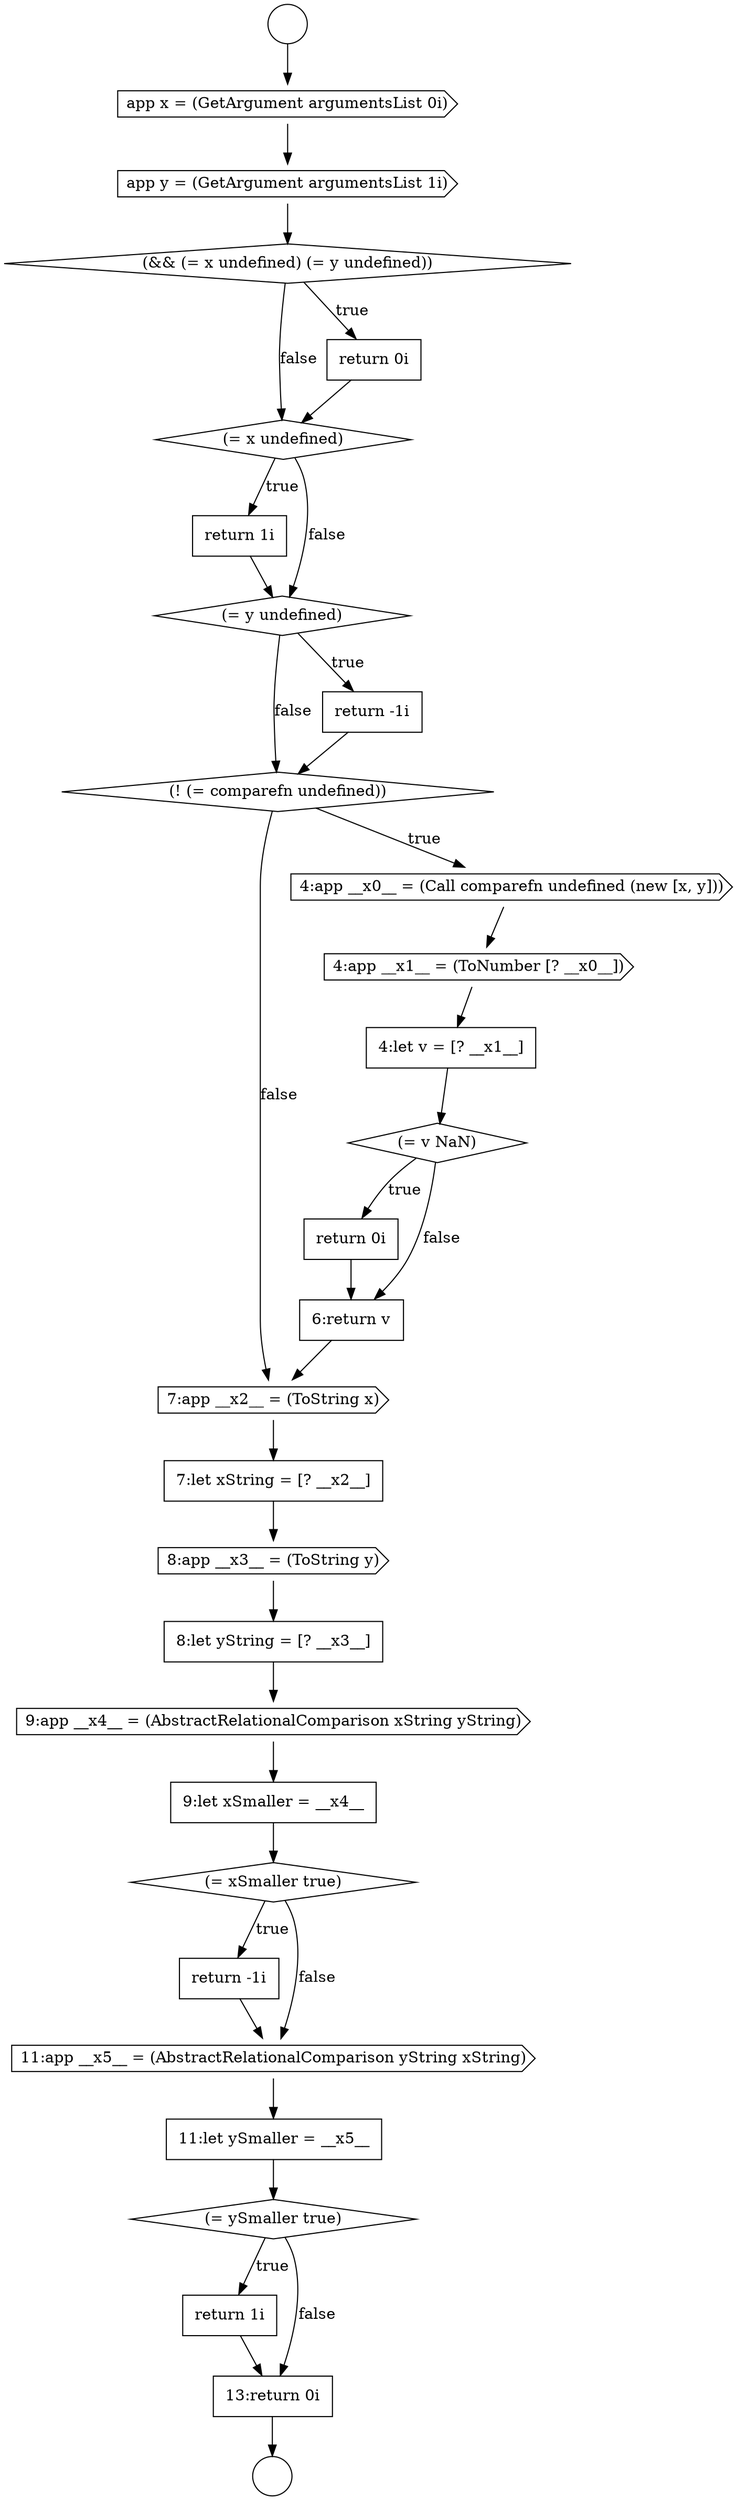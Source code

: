digraph {
  node14782 [shape=cds, label=<<font color="black">8:app __x3__ = (ToString y)</font>> color="black" fillcolor="white" style=filled]
  node14773 [shape=diamond, label=<<font color="black">(! (= comparefn undefined))</font>> color="black" fillcolor="white" style=filled]
  node14780 [shape=cds, label=<<font color="black">7:app __x2__ = (ToString x)</font>> color="black" fillcolor="white" style=filled]
  node14785 [shape=none, margin=0, label=<<font color="black">
    <table border="0" cellborder="1" cellspacing="0" cellpadding="10">
      <tr><td align="left">9:let xSmaller = __x4__</td></tr>
    </table>
  </font>> color="black" fillcolor="white" style=filled]
  node14789 [shape=none, margin=0, label=<<font color="black">
    <table border="0" cellborder="1" cellspacing="0" cellpadding="10">
      <tr><td align="left">11:let ySmaller = __x5__</td></tr>
    </table>
  </font>> color="black" fillcolor="white" style=filled]
  node14783 [shape=none, margin=0, label=<<font color="black">
    <table border="0" cellborder="1" cellspacing="0" cellpadding="10">
      <tr><td align="left">8:let yString = [? __x3__]</td></tr>
    </table>
  </font>> color="black" fillcolor="white" style=filled]
  node14784 [shape=cds, label=<<font color="black">9:app __x4__ = (AbstractRelationalComparison xString yString)</font>> color="black" fillcolor="white" style=filled]
  node14775 [shape=cds, label=<<font color="black">4:app __x1__ = (ToNumber [? __x0__])</font>> color="black" fillcolor="white" style=filled]
  node14778 [shape=none, margin=0, label=<<font color="black">
    <table border="0" cellborder="1" cellspacing="0" cellpadding="10">
      <tr><td align="left">return 0i</td></tr>
    </table>
  </font>> color="black" fillcolor="white" style=filled]
  node14781 [shape=none, margin=0, label=<<font color="black">
    <table border="0" cellborder="1" cellspacing="0" cellpadding="10">
      <tr><td align="left">7:let xString = [? __x2__]</td></tr>
    </table>
  </font>> color="black" fillcolor="white" style=filled]
  node14791 [shape=none, margin=0, label=<<font color="black">
    <table border="0" cellborder="1" cellspacing="0" cellpadding="10">
      <tr><td align="left">return 1i</td></tr>
    </table>
  </font>> color="black" fillcolor="white" style=filled]
  node14770 [shape=none, margin=0, label=<<font color="black">
    <table border="0" cellborder="1" cellspacing="0" cellpadding="10">
      <tr><td align="left">return 1i</td></tr>
    </table>
  </font>> color="black" fillcolor="white" style=filled]
  node14787 [shape=none, margin=0, label=<<font color="black">
    <table border="0" cellborder="1" cellspacing="0" cellpadding="10">
      <tr><td align="left">return -1i</td></tr>
    </table>
  </font>> color="black" fillcolor="white" style=filled]
  node14764 [shape=circle label=" " color="black" fillcolor="white" style=filled]
  node14786 [shape=diamond, label=<<font color="black">(= xSmaller true)</font>> color="black" fillcolor="white" style=filled]
  node14765 [shape=cds, label=<<font color="black">app x = (GetArgument argumentsList 0i)</font>> color="black" fillcolor="white" style=filled]
  node14769 [shape=diamond, label=<<font color="black">(= x undefined)</font>> color="black" fillcolor="white" style=filled]
  node14790 [shape=diamond, label=<<font color="black">(= ySmaller true)</font>> color="black" fillcolor="white" style=filled]
  node14766 [shape=cds, label=<<font color="black">app y = (GetArgument argumentsList 1i)</font>> color="black" fillcolor="white" style=filled]
  node14772 [shape=none, margin=0, label=<<font color="black">
    <table border="0" cellborder="1" cellspacing="0" cellpadding="10">
      <tr><td align="left">return -1i</td></tr>
    </table>
  </font>> color="black" fillcolor="white" style=filled]
  node14777 [shape=diamond, label=<<font color="black">(= v NaN)</font>> color="black" fillcolor="white" style=filled]
  node14776 [shape=none, margin=0, label=<<font color="black">
    <table border="0" cellborder="1" cellspacing="0" cellpadding="10">
      <tr><td align="left">4:let v = [? __x1__]</td></tr>
    </table>
  </font>> color="black" fillcolor="white" style=filled]
  node14771 [shape=diamond, label=<<font color="black">(= y undefined)</font>> color="black" fillcolor="white" style=filled]
  node14792 [shape=none, margin=0, label=<<font color="black">
    <table border="0" cellborder="1" cellspacing="0" cellpadding="10">
      <tr><td align="left">13:return 0i</td></tr>
    </table>
  </font>> color="black" fillcolor="white" style=filled]
  node14788 [shape=cds, label=<<font color="black">11:app __x5__ = (AbstractRelationalComparison yString xString)</font>> color="black" fillcolor="white" style=filled]
  node14767 [shape=diamond, label=<<font color="black">(&amp;&amp; (= x undefined) (= y undefined))</font>> color="black" fillcolor="white" style=filled]
  node14768 [shape=none, margin=0, label=<<font color="black">
    <table border="0" cellborder="1" cellspacing="0" cellpadding="10">
      <tr><td align="left">return 0i</td></tr>
    </table>
  </font>> color="black" fillcolor="white" style=filled]
  node14763 [shape=circle label=" " color="black" fillcolor="white" style=filled]
  node14779 [shape=none, margin=0, label=<<font color="black">
    <table border="0" cellborder="1" cellspacing="0" cellpadding="10">
      <tr><td align="left">6:return v</td></tr>
    </table>
  </font>> color="black" fillcolor="white" style=filled]
  node14774 [shape=cds, label=<<font color="black">4:app __x0__ = (Call comparefn undefined (new [x, y]))</font>> color="black" fillcolor="white" style=filled]
  node14777 -> node14778 [label=<<font color="black">true</font>> color="black"]
  node14777 -> node14779 [label=<<font color="black">false</font>> color="black"]
  node14770 -> node14771 [ color="black"]
  node14788 -> node14789 [ color="black"]
  node14771 -> node14772 [label=<<font color="black">true</font>> color="black"]
  node14771 -> node14773 [label=<<font color="black">false</font>> color="black"]
  node14772 -> node14773 [ color="black"]
  node14786 -> node14787 [label=<<font color="black">true</font>> color="black"]
  node14786 -> node14788 [label=<<font color="black">false</font>> color="black"]
  node14767 -> node14768 [label=<<font color="black">true</font>> color="black"]
  node14767 -> node14769 [label=<<font color="black">false</font>> color="black"]
  node14785 -> node14786 [ color="black"]
  node14774 -> node14775 [ color="black"]
  node14780 -> node14781 [ color="black"]
  node14779 -> node14780 [ color="black"]
  node14769 -> node14770 [label=<<font color="black">true</font>> color="black"]
  node14769 -> node14771 [label=<<font color="black">false</font>> color="black"]
  node14792 -> node14764 [ color="black"]
  node14784 -> node14785 [ color="black"]
  node14765 -> node14766 [ color="black"]
  node14790 -> node14791 [label=<<font color="black">true</font>> color="black"]
  node14790 -> node14792 [label=<<font color="black">false</font>> color="black"]
  node14791 -> node14792 [ color="black"]
  node14787 -> node14788 [ color="black"]
  node14782 -> node14783 [ color="black"]
  node14776 -> node14777 [ color="black"]
  node14783 -> node14784 [ color="black"]
  node14773 -> node14774 [label=<<font color="black">true</font>> color="black"]
  node14773 -> node14780 [label=<<font color="black">false</font>> color="black"]
  node14781 -> node14782 [ color="black"]
  node14775 -> node14776 [ color="black"]
  node14766 -> node14767 [ color="black"]
  node14768 -> node14769 [ color="black"]
  node14778 -> node14779 [ color="black"]
  node14789 -> node14790 [ color="black"]
  node14763 -> node14765 [ color="black"]
}
